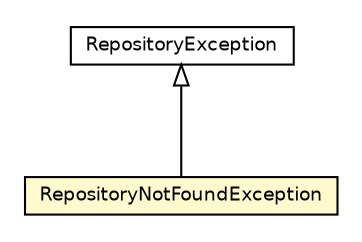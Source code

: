 #!/usr/local/bin/dot
#
# Class diagram 
# Generated by UmlGraph version 4.6 (http://www.spinellis.gr/sw/umlgraph)
#

digraph G {
	edge [fontname="Helvetica",fontsize=10,labelfontname="Helvetica",labelfontsize=10];
	node [fontname="Helvetica",fontsize=10,shape=plaintext];
	// org.apache.maven.archiva.repository.RepositoryNotFoundException
	c62076 [label=<<table border="0" cellborder="1" cellspacing="0" cellpadding="2" port="p" bgcolor="lemonChiffon" href="./RepositoryNotFoundException.html">
		<tr><td><table border="0" cellspacing="0" cellpadding="1">
			<tr><td> RepositoryNotFoundException </td></tr>
		</table></td></tr>
		</table>>, fontname="Helvetica", fontcolor="black", fontsize=9.0];
	// org.apache.maven.archiva.repository.RepositoryException
	c62077 [label=<<table border="0" cellborder="1" cellspacing="0" cellpadding="2" port="p" href="./RepositoryException.html">
		<tr><td><table border="0" cellspacing="0" cellpadding="1">
			<tr><td> RepositoryException </td></tr>
		</table></td></tr>
		</table>>, fontname="Helvetica", fontcolor="black", fontsize=9.0];
	//org.apache.maven.archiva.repository.RepositoryNotFoundException extends org.apache.maven.archiva.repository.RepositoryException
	c62077:p -> c62076:p [dir=back,arrowtail=empty];
}

